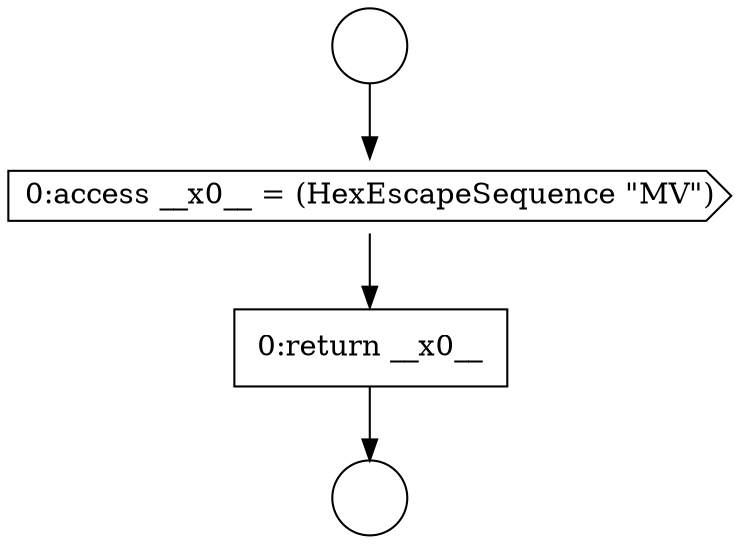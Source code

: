 digraph {
  node14586 [shape=circle label=" " color="black" fillcolor="white" style=filled]
  node14588 [shape=cds, label=<<font color="black">0:access __x0__ = (HexEscapeSequence &quot;MV&quot;)</font>> color="black" fillcolor="white" style=filled]
  node14589 [shape=none, margin=0, label=<<font color="black">
    <table border="0" cellborder="1" cellspacing="0" cellpadding="10">
      <tr><td align="left">0:return __x0__</td></tr>
    </table>
  </font>> color="black" fillcolor="white" style=filled]
  node14587 [shape=circle label=" " color="black" fillcolor="white" style=filled]
  node14586 -> node14588 [ color="black"]
  node14588 -> node14589 [ color="black"]
  node14589 -> node14587 [ color="black"]
}

